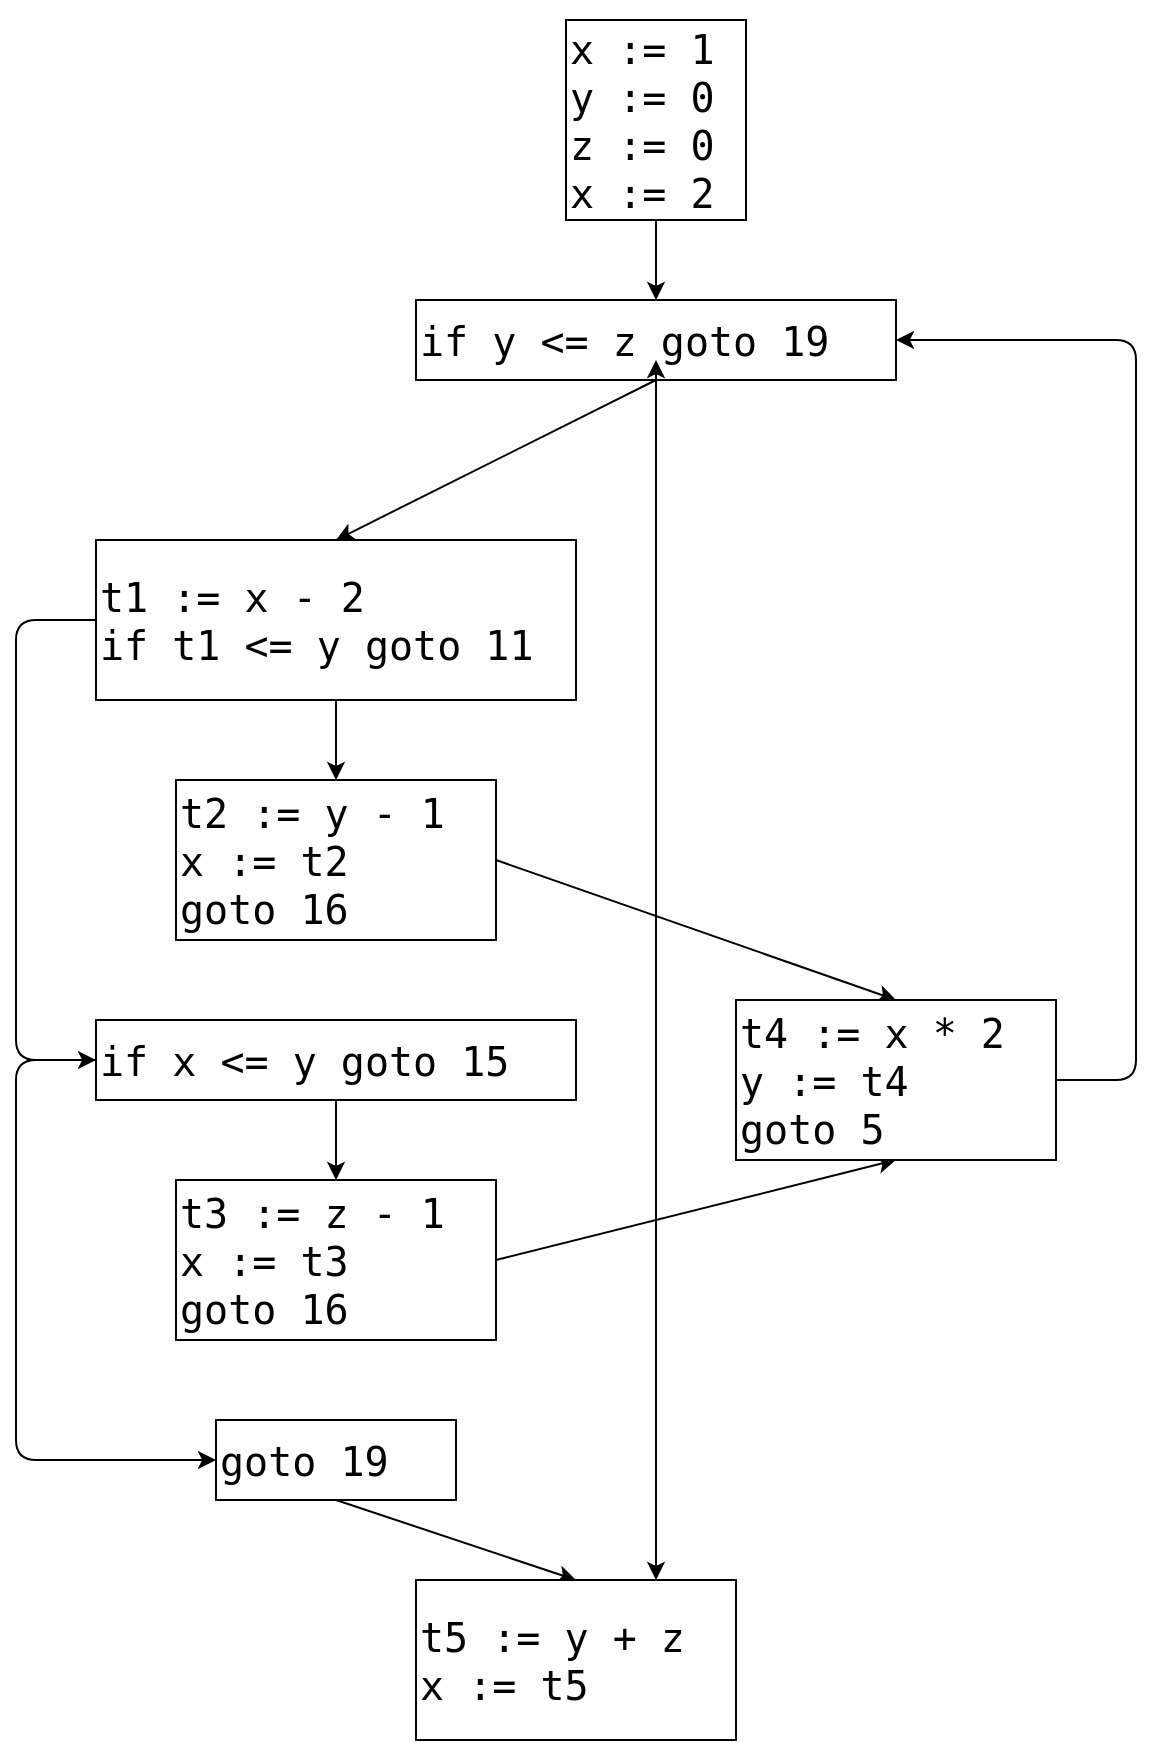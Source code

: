 <mxfile>
    <diagram id="u9OrClo6Pp3lu9SYuz_y" name="Graf">
        <mxGraphModel dx="835" dy="987" grid="1" gridSize="10" guides="1" tooltips="1" connect="1" arrows="1" fold="1" page="1" pageScale="1" pageWidth="850" pageHeight="1100" math="0" shadow="0">
            <root>
                <mxCell id="0"/>
                <mxCell id="1" parent="0"/>
                <mxCell id="10" style="edgeStyle=none;html=1;exitX=0.5;exitY=1;exitDx=0;exitDy=0;entryX=0.5;entryY=0;entryDx=0;entryDy=0;fontSize=20;" edge="1" parent="1" source="2" target="4">
                    <mxGeometry relative="1" as="geometry"/>
                </mxCell>
                <mxCell id="24" style="edgeStyle=none;html=1;entryX=0.75;entryY=0;entryDx=0;entryDy=0;fontSize=20;" edge="1" parent="1" source="2" target="22">
                    <mxGeometry relative="1" as="geometry"/>
                </mxCell>
                <mxCell id="2" value="&lt;pre&gt;&lt;font style=&quot;font-size: 20px&quot;&gt;if y &amp;lt;= z goto 19&lt;/font&gt;&lt;/pre&gt;" style="rounded=0;whiteSpace=wrap;html=1;align=left;" vertex="1" parent="1">
                    <mxGeometry x="280" y="200" width="240" height="40" as="geometry"/>
                </mxCell>
                <mxCell id="12" style="edgeStyle=none;html=1;exitX=0.5;exitY=1;exitDx=0;exitDy=0;entryX=0.5;entryY=0;entryDx=0;entryDy=0;fontSize=20;" edge="1" parent="1" source="4" target="5">
                    <mxGeometry relative="1" as="geometry"/>
                </mxCell>
                <mxCell id="13" style="edgeStyle=none;html=1;exitX=0;exitY=0.5;exitDx=0;exitDy=0;entryX=0;entryY=0.5;entryDx=0;entryDy=0;fontSize=20;" edge="1" parent="1" source="4" target="6">
                    <mxGeometry relative="1" as="geometry">
                        <Array as="points">
                            <mxPoint x="80" y="360"/>
                            <mxPoint x="80" y="580"/>
                        </Array>
                    </mxGeometry>
                </mxCell>
                <mxCell id="4" value="&lt;pre&gt;&lt;span style=&quot;font-size: 20px&quot;&gt;t1 := x - 2&lt;br&gt;&lt;/span&gt;&lt;font style=&quot;font-size: 20px&quot;&gt;if t1 &amp;lt;= y goto 11&lt;/font&gt;&lt;/pre&gt;" style="rounded=0;whiteSpace=wrap;html=1;align=left;" vertex="1" parent="1">
                    <mxGeometry x="120" y="320" width="240" height="80" as="geometry"/>
                </mxCell>
                <mxCell id="16" style="edgeStyle=none;html=1;exitX=1;exitY=0.5;exitDx=0;exitDy=0;entryX=0.5;entryY=0;entryDx=0;entryDy=0;fontSize=20;" edge="1" parent="1" source="5" target="9">
                    <mxGeometry relative="1" as="geometry"/>
                </mxCell>
                <mxCell id="5" value="&lt;pre&gt;&lt;span style=&quot;font-size: 20px&quot;&gt;t2 := y - 1&lt;br&gt;x := t2&lt;br&gt;goto 16&lt;/span&gt;&lt;/pre&gt;" style="rounded=0;whiteSpace=wrap;html=1;align=left;" vertex="1" parent="1">
                    <mxGeometry x="160" y="440" width="160" height="80" as="geometry"/>
                </mxCell>
                <mxCell id="14" style="edgeStyle=none;html=1;exitX=0;exitY=0.5;exitDx=0;exitDy=0;entryX=0;entryY=0.5;entryDx=0;entryDy=0;fontSize=20;" edge="1" parent="1" source="6" target="8">
                    <mxGeometry relative="1" as="geometry">
                        <Array as="points">
                            <mxPoint x="80" y="580"/>
                            <mxPoint x="80" y="780"/>
                        </Array>
                    </mxGeometry>
                </mxCell>
                <mxCell id="15" style="edgeStyle=none;html=1;exitX=0.5;exitY=1;exitDx=0;exitDy=0;entryX=0.5;entryY=0;entryDx=0;entryDy=0;fontSize=20;" edge="1" parent="1" source="6" target="7">
                    <mxGeometry relative="1" as="geometry"/>
                </mxCell>
                <mxCell id="6" value="&lt;pre&gt;&lt;span style=&quot;font-size: 20px&quot;&gt;if x &amp;lt;= y goto 15&lt;/span&gt;&lt;/pre&gt;" style="rounded=0;whiteSpace=wrap;html=1;align=left;" vertex="1" parent="1">
                    <mxGeometry x="120" y="560" width="240" height="40" as="geometry"/>
                </mxCell>
                <mxCell id="17" style="edgeStyle=none;html=1;exitX=1;exitY=0.5;exitDx=0;exitDy=0;entryX=0.5;entryY=1;entryDx=0;entryDy=0;fontSize=20;" edge="1" parent="1" source="7" target="9">
                    <mxGeometry relative="1" as="geometry"/>
                </mxCell>
                <mxCell id="7" value="&lt;pre&gt;&lt;span style=&quot;font-size: 20px&quot;&gt;t3 := z - 1&lt;br&gt;x := t3&lt;br&gt;goto 16&lt;/span&gt;&lt;/pre&gt;" style="rounded=0;whiteSpace=wrap;html=1;align=left;" vertex="1" parent="1">
                    <mxGeometry x="160" y="640" width="160" height="80" as="geometry"/>
                </mxCell>
                <mxCell id="23" style="edgeStyle=none;html=1;exitX=0.5;exitY=1;exitDx=0;exitDy=0;entryX=0.5;entryY=0;entryDx=0;entryDy=0;fontSize=20;" edge="1" parent="1" source="8" target="22">
                    <mxGeometry relative="1" as="geometry"/>
                </mxCell>
                <mxCell id="8" value="&lt;pre&gt;&lt;span style=&quot;font-size: 20px&quot;&gt;goto 19&lt;/span&gt;&lt;/pre&gt;" style="rounded=0;whiteSpace=wrap;html=1;align=left;" vertex="1" parent="1">
                    <mxGeometry x="180" y="760" width="120" height="40" as="geometry"/>
                </mxCell>
                <mxCell id="21" style="edgeStyle=none;html=1;exitX=1;exitY=0.5;exitDx=0;exitDy=0;entryX=1;entryY=0.5;entryDx=0;entryDy=0;fontSize=20;" edge="1" parent="1" source="9" target="2">
                    <mxGeometry relative="1" as="geometry">
                        <Array as="points">
                            <mxPoint x="640" y="590"/>
                            <mxPoint x="640" y="220"/>
                        </Array>
                    </mxGeometry>
                </mxCell>
                <mxCell id="9" value="&lt;pre&gt;&lt;span style=&quot;font-size: 20px&quot;&gt;t4 := x * 2&lt;br&gt;&lt;/span&gt;&lt;font style=&quot;font-size: 20px&quot;&gt;y := t4&lt;br/&gt;goto 5&lt;/font&gt;&lt;/pre&gt;" style="rounded=0;whiteSpace=wrap;html=1;align=left;" vertex="1" parent="1">
                    <mxGeometry x="440" y="550" width="160" height="80" as="geometry"/>
                </mxCell>
                <mxCell id="19" style="edgeStyle=none;html=1;exitX=0.5;exitY=1;exitDx=0;exitDy=0;entryX=0.5;entryY=0;entryDx=0;entryDy=0;fontSize=20;" edge="1" parent="1" source="18" target="2">
                    <mxGeometry relative="1" as="geometry"/>
                </mxCell>
                <mxCell id="18" value="&lt;pre&gt;&lt;font style=&quot;font-size: 20px&quot;&gt;x := 1&lt;br&gt;y := 0&lt;br&gt;z := 0&lt;br&gt;x := 2&lt;br&gt;&lt;/font&gt;&lt;/pre&gt;" style="rounded=0;whiteSpace=wrap;html=1;align=left;" vertex="1" parent="1">
                    <mxGeometry x="355" y="60" width="90" height="100" as="geometry"/>
                </mxCell>
                <mxCell id="22" value="&lt;pre&gt;&lt;span style=&quot;font-size: 20px&quot;&gt;t5 := y + z&lt;br/&gt;x := t5&lt;/span&gt;&lt;/pre&gt;" style="rounded=0;whiteSpace=wrap;html=1;align=left;" vertex="1" parent="1">
                    <mxGeometry x="280" y="840" width="160" height="80" as="geometry"/>
                </mxCell>
                <mxCell id="25" style="edgeStyle=none;html=1;exitX=0.5;exitY=1;exitDx=0;exitDy=0;entryX=0.5;entryY=0.75;entryDx=0;entryDy=0;entryPerimeter=0;fontSize=20;" edge="1" parent="1" source="2" target="2">
                    <mxGeometry relative="1" as="geometry"/>
                </mxCell>
            </root>
        </mxGraphModel>
    </diagram>
</mxfile>
